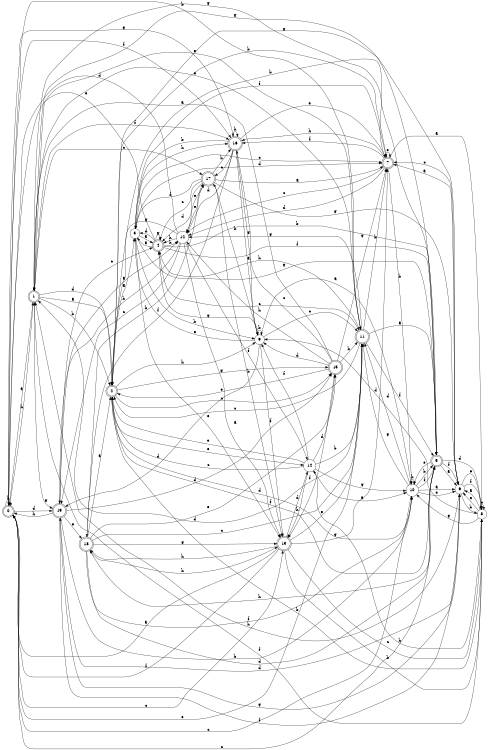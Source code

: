 digraph n16_1 {
__start0 [label="" shape="none"];

rankdir=LR;
size="8,5";

s0 [style="rounded,filled", color="black", fillcolor="white" shape="doublecircle", label="0"];
s1 [style="rounded,filled", color="black", fillcolor="white" shape="doublecircle", label="1"];
s2 [style="rounded,filled", color="black", fillcolor="white" shape="doublecircle", label="2"];
s3 [style="filled", color="black", fillcolor="white" shape="circle", label="3"];
s4 [style="rounded,filled", color="black", fillcolor="white" shape="doublecircle", label="4"];
s5 [style="rounded,filled", color="black", fillcolor="white" shape="doublecircle", label="5"];
s6 [style="filled", color="black", fillcolor="white" shape="circle", label="6"];
s7 [style="rounded,filled", color="black", fillcolor="white" shape="doublecircle", label="7"];
s8 [style="filled", color="black", fillcolor="white" shape="circle", label="8"];
s9 [style="filled", color="black", fillcolor="white" shape="circle", label="9"];
s10 [style="filled", color="black", fillcolor="white" shape="circle", label="10"];
s11 [style="rounded,filled", color="black", fillcolor="white" shape="doublecircle", label="11"];
s12 [style="filled", color="black", fillcolor="white" shape="circle", label="12"];
s13 [style="rounded,filled", color="black", fillcolor="white" shape="doublecircle", label="13"];
s14 [style="filled", color="black", fillcolor="white" shape="circle", label="14"];
s15 [style="rounded,filled", color="black", fillcolor="white" shape="doublecircle", label="15"];
s16 [style="rounded,filled", color="black", fillcolor="white" shape="doublecircle", label="16"];
s17 [style="rounded,filled", color="black", fillcolor="white" shape="doublecircle", label="17"];
s18 [style="rounded,filled", color="black", fillcolor="white" shape="doublecircle", label="18"];
s19 [style="rounded,filled", color="black", fillcolor="white" shape="doublecircle", label="19"];
s0 -> s1 [label="a"];
s0 -> s11 [label="b"];
s0 -> s13 [label="c"];
s0 -> s19 [label="d"];
s0 -> s11 [label="e"];
s0 -> s16 [label="f"];
s0 -> s16 [label="g"];
s0 -> s0 [label="h"];
s1 -> s2 [label="a"];
s1 -> s2 [label="b"];
s1 -> s17 [label="c"];
s1 -> s2 [label="d"];
s1 -> s11 [label="e"];
s1 -> s16 [label="f"];
s1 -> s19 [label="g"];
s1 -> s0 [label="h"];
s2 -> s3 [label="a"];
s2 -> s7 [label="b"];
s2 -> s15 [label="c"];
s2 -> s10 [label="d"];
s2 -> s14 [label="e"];
s2 -> s5 [label="f"];
s2 -> s15 [label="g"];
s2 -> s9 [label="h"];
s3 -> s4 [label="a"];
s3 -> s9 [label="b"];
s3 -> s7 [label="c"];
s3 -> s7 [label="d"];
s3 -> s13 [label="e"];
s3 -> s7 [label="f"];
s3 -> s5 [label="g"];
s3 -> s16 [label="h"];
s4 -> s3 [label="a"];
s4 -> s5 [label="b"];
s4 -> s11 [label="c"];
s4 -> s3 [label="d"];
s4 -> s0 [label="e"];
s4 -> s5 [label="f"];
s4 -> s4 [label="g"];
s4 -> s12 [label="h"];
s5 -> s6 [label="a"];
s5 -> s2 [label="b"];
s5 -> s0 [label="c"];
s5 -> s8 [label="d"];
s5 -> s10 [label="e"];
s5 -> s6 [label="f"];
s5 -> s1 [label="g"];
s5 -> s18 [label="h"];
s6 -> s7 [label="a"];
s6 -> s8 [label="b"];
s6 -> s7 [label="c"];
s6 -> s19 [label="d"];
s6 -> s8 [label="e"];
s6 -> s8 [label="f"];
s6 -> s2 [label="g"];
s6 -> s1 [label="h"];
s7 -> s8 [label="a"];
s7 -> s10 [label="b"];
s7 -> s12 [label="c"];
s7 -> s12 [label="d"];
s7 -> s7 [label="e"];
s7 -> s16 [label="f"];
s7 -> s1 [label="g"];
s7 -> s16 [label="h"];
s8 -> s6 [label="a"];
s8 -> s2 [label="b"];
s8 -> s8 [label="c"];
s8 -> s9 [label="d"];
s8 -> s6 [label="e"];
s8 -> s1 [label="f"];
s8 -> s10 [label="g"];
s8 -> s14 [label="h"];
s9 -> s10 [label="a"];
s9 -> s9 [label="b"];
s9 -> s11 [label="c"];
s9 -> s19 [label="d"];
s9 -> s3 [label="e"];
s9 -> s13 [label="f"];
s9 -> s4 [label="g"];
s9 -> s17 [label="h"];
s10 -> s6 [label="a"];
s10 -> s5 [label="b"];
s10 -> s0 [label="c"];
s10 -> s11 [label="d"];
s10 -> s6 [label="e"];
s10 -> s5 [label="f"];
s10 -> s11 [label="g"];
s10 -> s10 [label="h"];
s11 -> s5 [label="a"];
s11 -> s7 [label="b"];
s11 -> s2 [label="c"];
s11 -> s1 [label="d"];
s11 -> s1 [label="e"];
s11 -> s5 [label="f"];
s11 -> s12 [label="g"];
s11 -> s4 [label="h"];
s12 -> s13 [label="a"];
s12 -> s19 [label="b"];
s12 -> s19 [label="c"];
s12 -> s0 [label="d"];
s12 -> s17 [label="e"];
s12 -> s14 [label="f"];
s12 -> s2 [label="g"];
s12 -> s4 [label="h"];
s13 -> s0 [label="a"];
s13 -> s8 [label="b"];
s13 -> s8 [label="c"];
s13 -> s14 [label="d"];
s13 -> s11 [label="e"];
s13 -> s0 [label="f"];
s13 -> s7 [label="g"];
s13 -> s18 [label="h"];
s14 -> s10 [label="a"];
s14 -> s11 [label="b"];
s14 -> s2 [label="c"];
s14 -> s15 [label="d"];
s14 -> s2 [label="e"];
s14 -> s9 [label="f"];
s14 -> s10 [label="g"];
s14 -> s13 [label="h"];
s15 -> s1 [label="a"];
s15 -> s11 [label="b"];
s15 -> s16 [label="c"];
s15 -> s9 [label="d"];
s15 -> s2 [label="e"];
s15 -> s13 [label="f"];
s15 -> s7 [label="g"];
s15 -> s12 [label="h"];
s16 -> s9 [label="a"];
s16 -> s3 [label="b"];
s16 -> s17 [label="c"];
s16 -> s12 [label="d"];
s16 -> s7 [label="e"];
s16 -> s18 [label="f"];
s16 -> s9 [label="g"];
s16 -> s16 [label="h"];
s17 -> s7 [label="a"];
s17 -> s13 [label="b"];
s17 -> s4 [label="c"];
s17 -> s4 [label="d"];
s17 -> s12 [label="e"];
s17 -> s3 [label="f"];
s17 -> s6 [label="g"];
s17 -> s16 [label="h"];
s18 -> s2 [label="a"];
s18 -> s17 [label="b"];
s18 -> s11 [label="c"];
s18 -> s5 [label="d"];
s18 -> s15 [label="e"];
s18 -> s10 [label="f"];
s18 -> s13 [label="g"];
s18 -> s13 [label="h"];
s19 -> s12 [label="a"];
s19 -> s10 [label="b"];
s19 -> s4 [label="c"];
s19 -> s15 [label="d"];
s19 -> s18 [label="e"];
s19 -> s6 [label="f"];
s19 -> s6 [label="g"];
s19 -> s0 [label="h"];

}